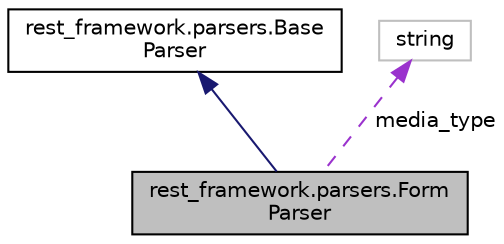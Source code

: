 digraph "rest_framework.parsers.FormParser"
{
 // LATEX_PDF_SIZE
  edge [fontname="Helvetica",fontsize="10",labelfontname="Helvetica",labelfontsize="10"];
  node [fontname="Helvetica",fontsize="10",shape=record];
  Node1 [label="rest_framework.parsers.Form\lParser",height=0.2,width=0.4,color="black", fillcolor="grey75", style="filled", fontcolor="black",tooltip=" "];
  Node2 -> Node1 [dir="back",color="midnightblue",fontsize="10",style="solid",fontname="Helvetica"];
  Node2 [label="rest_framework.parsers.Base\lParser",height=0.2,width=0.4,color="black", fillcolor="white", style="filled",URL="$db/d95/classrest__framework_1_1parsers_1_1_base_parser.html",tooltip=" "];
  Node3 -> Node1 [dir="back",color="darkorchid3",fontsize="10",style="dashed",label=" media_type" ,fontname="Helvetica"];
  Node3 [label="string",height=0.2,width=0.4,color="grey75", fillcolor="white", style="filled",tooltip=" "];
}
